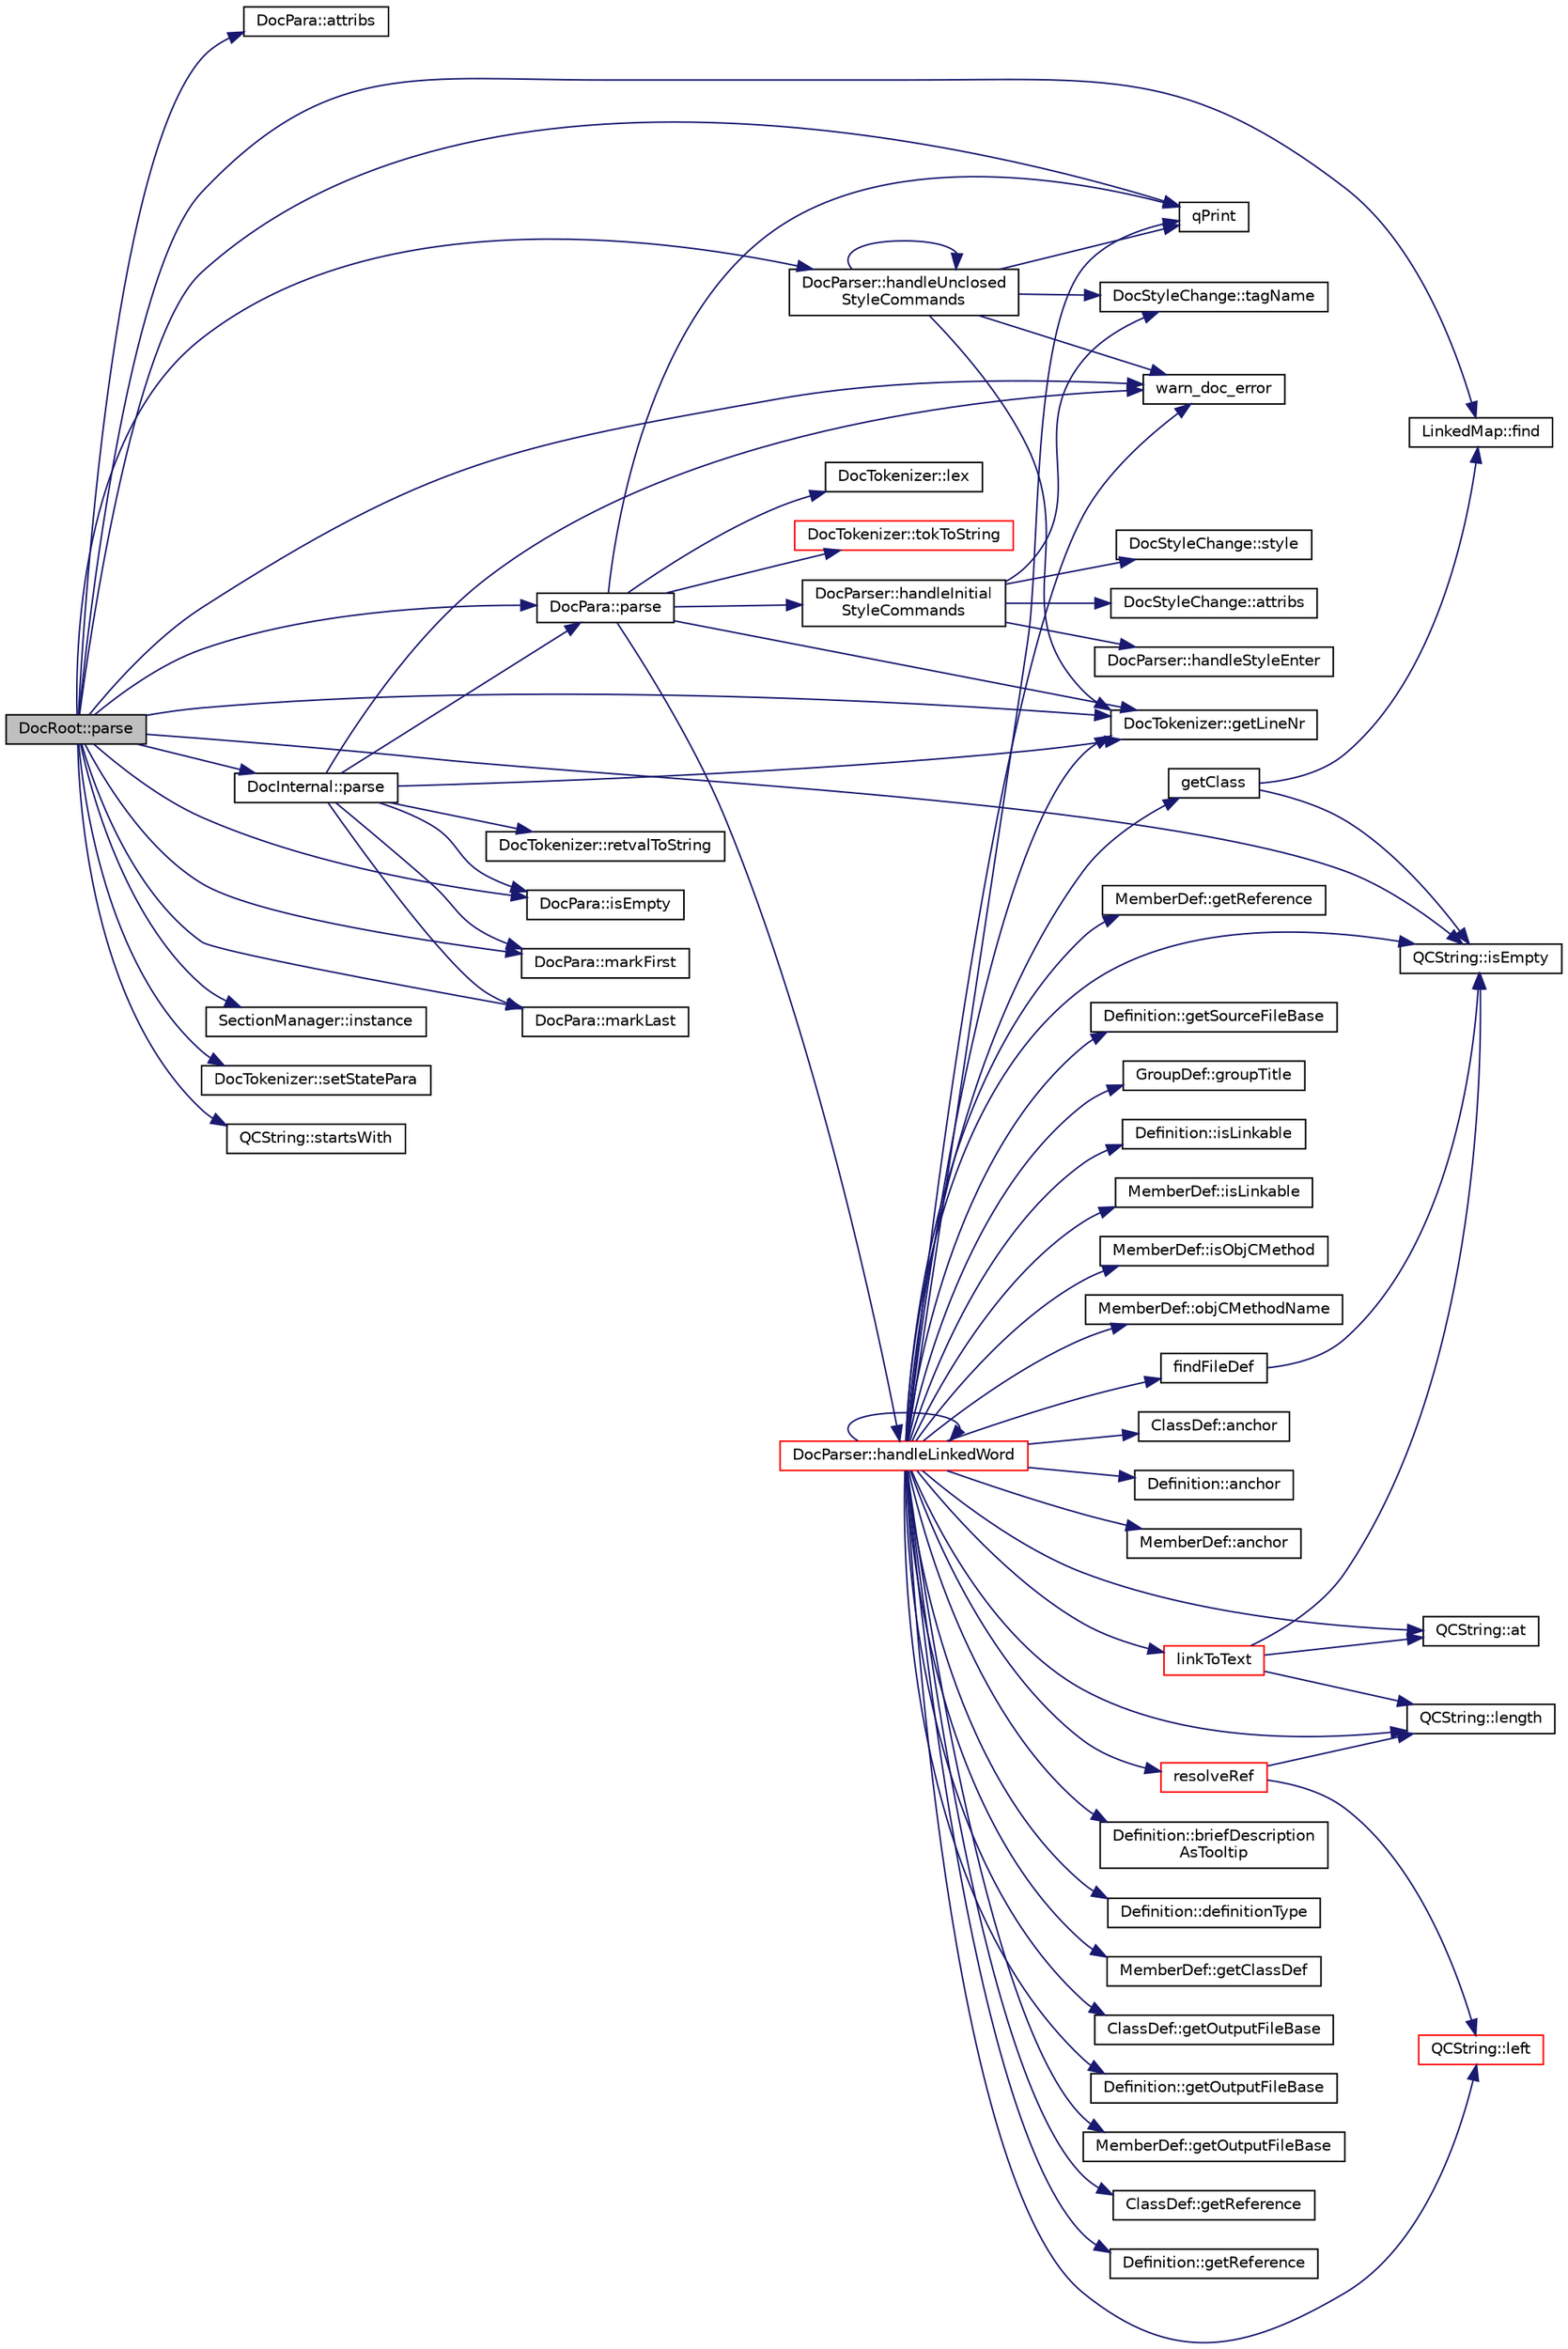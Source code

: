 digraph "DocRoot::parse"
{
 // LATEX_PDF_SIZE
  edge [fontname="Helvetica",fontsize="10",labelfontname="Helvetica",labelfontsize="10"];
  node [fontname="Helvetica",fontsize="10",shape=record];
  rankdir="LR";
  Node1 [label="DocRoot::parse",height=0.2,width=0.4,color="black", fillcolor="grey75", style="filled", fontcolor="black",tooltip=" "];
  Node1 -> Node2 [color="midnightblue",fontsize="10",style="solid",fontname="Helvetica"];
  Node2 [label="DocPara::attribs",height=0.2,width=0.4,color="black", fillcolor="white", style="filled",URL="$classDocPara.html#a5082d8f47c5598a29ed0298e733f489f",tooltip=" "];
  Node1 -> Node3 [color="midnightblue",fontsize="10",style="solid",fontname="Helvetica"];
  Node3 [label="LinkedMap::find",height=0.2,width=0.4,color="black", fillcolor="white", style="filled",URL="$classLinkedMap.html#ad7659775b7de962b4fe0921456baf4f4",tooltip=" "];
  Node1 -> Node4 [color="midnightblue",fontsize="10",style="solid",fontname="Helvetica"];
  Node4 [label="DocTokenizer::getLineNr",height=0.2,width=0.4,color="black", fillcolor="white", style="filled",URL="$classDocTokenizer.html#ae5366d3fa4095f81903bcc38ca7c88c7",tooltip=" "];
  Node1 -> Node5 [color="midnightblue",fontsize="10",style="solid",fontname="Helvetica"];
  Node5 [label="DocParser::handleUnclosed\lStyleCommands",height=0.2,width=0.4,color="black", fillcolor="white", style="filled",URL="$classDocParser.html#af097a0f67abbe29e09a9956e88eb7642",tooltip=" "];
  Node5 -> Node4 [color="midnightblue",fontsize="10",style="solid",fontname="Helvetica"];
  Node5 -> Node5 [color="midnightblue",fontsize="10",style="solid",fontname="Helvetica"];
  Node5 -> Node6 [color="midnightblue",fontsize="10",style="solid",fontname="Helvetica"];
  Node6 [label="qPrint",height=0.2,width=0.4,color="black", fillcolor="white", style="filled",URL="$qcstring_8h.html#a9851ebb5ae2f65b4d2b1d08421edbfd2",tooltip=" "];
  Node5 -> Node7 [color="midnightblue",fontsize="10",style="solid",fontname="Helvetica"];
  Node7 [label="DocStyleChange::tagName",height=0.2,width=0.4,color="black", fillcolor="white", style="filled",URL="$classDocStyleChange.html#a44ca0ca006829c1ca5d0fb87cb699a84",tooltip=" "];
  Node5 -> Node8 [color="midnightblue",fontsize="10",style="solid",fontname="Helvetica"];
  Node8 [label="warn_doc_error",height=0.2,width=0.4,color="black", fillcolor="white", style="filled",URL="$message_8cpp.html#a64240af0f75c8052d6bb3a4d1c684936",tooltip=" "];
  Node1 -> Node9 [color="midnightblue",fontsize="10",style="solid",fontname="Helvetica"];
  Node9 [label="SectionManager::instance",height=0.2,width=0.4,color="black", fillcolor="white", style="filled",URL="$classSectionManager.html#afcf31c2b2bad467541c924342b08773d",tooltip="returns a reference to the singleton"];
  Node1 -> Node10 [color="midnightblue",fontsize="10",style="solid",fontname="Helvetica"];
  Node10 [label="DocPara::isEmpty",height=0.2,width=0.4,color="black", fillcolor="white", style="filled",URL="$classDocPara.html#a004ec58b69c71d43ebf4424b04dc5779",tooltip=" "];
  Node1 -> Node11 [color="midnightblue",fontsize="10",style="solid",fontname="Helvetica"];
  Node11 [label="QCString::isEmpty",height=0.2,width=0.4,color="black", fillcolor="white", style="filled",URL="$classQCString.html#a621c4090d69ad7d05ef8e5234376c3d8",tooltip=" "];
  Node1 -> Node12 [color="midnightblue",fontsize="10",style="solid",fontname="Helvetica"];
  Node12 [label="DocPara::markFirst",height=0.2,width=0.4,color="black", fillcolor="white", style="filled",URL="$classDocPara.html#a849868e81af1e2ae0da511fa3e5a91b8",tooltip=" "];
  Node1 -> Node13 [color="midnightblue",fontsize="10",style="solid",fontname="Helvetica"];
  Node13 [label="DocPara::markLast",height=0.2,width=0.4,color="black", fillcolor="white", style="filled",URL="$classDocPara.html#a569bc5841973bac45491c977814f62e0",tooltip=" "];
  Node1 -> Node14 [color="midnightblue",fontsize="10",style="solid",fontname="Helvetica"];
  Node14 [label="DocPara::parse",height=0.2,width=0.4,color="black", fillcolor="white", style="filled",URL="$classDocPara.html#afbe48d84c35630599a17f907df4f9804",tooltip=" "];
  Node14 -> Node4 [color="midnightblue",fontsize="10",style="solid",fontname="Helvetica"];
  Node14 -> Node15 [color="midnightblue",fontsize="10",style="solid",fontname="Helvetica"];
  Node15 [label="DocParser::handleInitial\lStyleCommands",height=0.2,width=0.4,color="black", fillcolor="white", style="filled",URL="$classDocParser.html#a392a4d61cb24b52e2affe9926be81639",tooltip=" "];
  Node15 -> Node16 [color="midnightblue",fontsize="10",style="solid",fontname="Helvetica"];
  Node16 [label="DocStyleChange::attribs",height=0.2,width=0.4,color="black", fillcolor="white", style="filled",URL="$classDocStyleChange.html#a3c0ac63aee1132f4dbe442366444c99c",tooltip=" "];
  Node15 -> Node17 [color="midnightblue",fontsize="10",style="solid",fontname="Helvetica"];
  Node17 [label="DocParser::handleStyleEnter",height=0.2,width=0.4,color="black", fillcolor="white", style="filled",URL="$classDocParser.html#a7b663393eae9130007dfab3a61502549",tooltip=" "];
  Node15 -> Node18 [color="midnightblue",fontsize="10",style="solid",fontname="Helvetica"];
  Node18 [label="DocStyleChange::style",height=0.2,width=0.4,color="black", fillcolor="white", style="filled",URL="$classDocStyleChange.html#a56d079390f264e34af453a015bd2e2c9",tooltip=" "];
  Node15 -> Node7 [color="midnightblue",fontsize="10",style="solid",fontname="Helvetica"];
  Node14 -> Node19 [color="midnightblue",fontsize="10",style="solid",fontname="Helvetica"];
  Node19 [label="DocParser::handleLinkedWord",height=0.2,width=0.4,color="red", fillcolor="white", style="filled",URL="$classDocParser.html#a60b3baefbabda53a90974008bd7cfab9",tooltip=" "];
  Node19 -> Node20 [color="midnightblue",fontsize="10",style="solid",fontname="Helvetica"];
  Node20 [label="ClassDef::anchor",height=0.2,width=0.4,color="black", fillcolor="white", style="filled",URL="$classClassDef.html#a7016b59e40eefbd4e9a1cc6fa43e0bff",tooltip=" "];
  Node19 -> Node21 [color="midnightblue",fontsize="10",style="solid",fontname="Helvetica"];
  Node21 [label="Definition::anchor",height=0.2,width=0.4,color="black", fillcolor="white", style="filled",URL="$classDefinition.html#a56e91f9b76f41208a22cfb2336871604",tooltip=" "];
  Node19 -> Node22 [color="midnightblue",fontsize="10",style="solid",fontname="Helvetica"];
  Node22 [label="MemberDef::anchor",height=0.2,width=0.4,color="black", fillcolor="white", style="filled",URL="$classMemberDef.html#a170c6221384447f7e2e9f5a529efef40",tooltip=" "];
  Node19 -> Node23 [color="midnightblue",fontsize="10",style="solid",fontname="Helvetica"];
  Node23 [label="QCString::at",height=0.2,width=0.4,color="black", fillcolor="white", style="filled",URL="$classQCString.html#a4c8be5d062cc14919b53ff0a3c8f9a4f",tooltip=" "];
  Node19 -> Node24 [color="midnightblue",fontsize="10",style="solid",fontname="Helvetica"];
  Node24 [label="Definition::briefDescription\lAsTooltip",height=0.2,width=0.4,color="black", fillcolor="white", style="filled",URL="$classDefinition.html#a5915353219702c6ea73cc1476bda793a",tooltip=" "];
  Node19 -> Node25 [color="midnightblue",fontsize="10",style="solid",fontname="Helvetica"];
  Node25 [label="Definition::definitionType",height=0.2,width=0.4,color="black", fillcolor="white", style="filled",URL="$classDefinition.html#a526c39074637d4b17a3f67df56d961ff",tooltip=" "];
  Node19 -> Node26 [color="midnightblue",fontsize="10",style="solid",fontname="Helvetica"];
  Node26 [label="findFileDef",height=0.2,width=0.4,color="black", fillcolor="white", style="filled",URL="$util_8cpp.html#af891990268daeb8713d18d154b84ffdb",tooltip=" "];
  Node26 -> Node11 [color="midnightblue",fontsize="10",style="solid",fontname="Helvetica"];
  Node19 -> Node27 [color="midnightblue",fontsize="10",style="solid",fontname="Helvetica"];
  Node27 [label="getClass",height=0.2,width=0.4,color="black", fillcolor="white", style="filled",URL="$classdef_8cpp.html#a9682735bd2cf0656eaa944f8b3e364a2",tooltip=" "];
  Node27 -> Node3 [color="midnightblue",fontsize="10",style="solid",fontname="Helvetica"];
  Node27 -> Node11 [color="midnightblue",fontsize="10",style="solid",fontname="Helvetica"];
  Node19 -> Node28 [color="midnightblue",fontsize="10",style="solid",fontname="Helvetica"];
  Node28 [label="MemberDef::getClassDef",height=0.2,width=0.4,color="black", fillcolor="white", style="filled",URL="$classMemberDef.html#a33ff70edee6691aacaeecf40a1146995",tooltip=" "];
  Node19 -> Node4 [color="midnightblue",fontsize="10",style="solid",fontname="Helvetica"];
  Node19 -> Node29 [color="midnightblue",fontsize="10",style="solid",fontname="Helvetica"];
  Node29 [label="ClassDef::getOutputFileBase",height=0.2,width=0.4,color="black", fillcolor="white", style="filled",URL="$classClassDef.html#a12a8f241e90a0cb0bdf19c27bf2025b0",tooltip=" "];
  Node19 -> Node30 [color="midnightblue",fontsize="10",style="solid",fontname="Helvetica"];
  Node30 [label="Definition::getOutputFileBase",height=0.2,width=0.4,color="black", fillcolor="white", style="filled",URL="$classDefinition.html#acabecdc6bfda2015811eed5f3436322d",tooltip=" "];
  Node19 -> Node31 [color="midnightblue",fontsize="10",style="solid",fontname="Helvetica"];
  Node31 [label="MemberDef::getOutputFileBase",height=0.2,width=0.4,color="black", fillcolor="white", style="filled",URL="$classMemberDef.html#a1691f8cc2d90978d091a7d7aae11dd8d",tooltip=" "];
  Node19 -> Node32 [color="midnightblue",fontsize="10",style="solid",fontname="Helvetica"];
  Node32 [label="ClassDef::getReference",height=0.2,width=0.4,color="black", fillcolor="white", style="filled",URL="$classClassDef.html#a5ca8b91f73e7989abdceb8958dcb0b59",tooltip=" "];
  Node19 -> Node33 [color="midnightblue",fontsize="10",style="solid",fontname="Helvetica"];
  Node33 [label="Definition::getReference",height=0.2,width=0.4,color="black", fillcolor="white", style="filled",URL="$classDefinition.html#aab5f8631606d43a73f371833eb6425ee",tooltip=" "];
  Node19 -> Node34 [color="midnightblue",fontsize="10",style="solid",fontname="Helvetica"];
  Node34 [label="MemberDef::getReference",height=0.2,width=0.4,color="black", fillcolor="white", style="filled",URL="$classMemberDef.html#a1fa921f95581774af1de1a29fb24a0c8",tooltip=" "];
  Node19 -> Node35 [color="midnightblue",fontsize="10",style="solid",fontname="Helvetica"];
  Node35 [label="Definition::getSourceFileBase",height=0.2,width=0.4,color="black", fillcolor="white", style="filled",URL="$classDefinition.html#ab7ecf3e26ca026ed20af225f332e5fe7",tooltip=" "];
  Node19 -> Node36 [color="midnightblue",fontsize="10",style="solid",fontname="Helvetica"];
  Node36 [label="GroupDef::groupTitle",height=0.2,width=0.4,color="black", fillcolor="white", style="filled",URL="$classGroupDef.html#a2caedefd187d92eb8c4afe01d403456e",tooltip=" "];
  Node19 -> Node19 [color="midnightblue",fontsize="10",style="solid",fontname="Helvetica"];
  Node19 -> Node11 [color="midnightblue",fontsize="10",style="solid",fontname="Helvetica"];
  Node19 -> Node37 [color="midnightblue",fontsize="10",style="solid",fontname="Helvetica"];
  Node37 [label="Definition::isLinkable",height=0.2,width=0.4,color="black", fillcolor="white", style="filled",URL="$classDefinition.html#a4002fd79c2d4dcf667c37c83d4214deb",tooltip=" "];
  Node19 -> Node38 [color="midnightblue",fontsize="10",style="solid",fontname="Helvetica"];
  Node38 [label="MemberDef::isLinkable",height=0.2,width=0.4,color="black", fillcolor="white", style="filled",URL="$classMemberDef.html#aa0a9d4db2b1fbdd5c728f4b2e4c2694d",tooltip=" "];
  Node19 -> Node39 [color="midnightblue",fontsize="10",style="solid",fontname="Helvetica"];
  Node39 [label="MemberDef::isObjCMethod",height=0.2,width=0.4,color="black", fillcolor="white", style="filled",URL="$classMemberDef.html#a146e2a27f8eee953b076a03e42ecf2b4",tooltip=" "];
  Node19 -> Node40 [color="midnightblue",fontsize="10",style="solid",fontname="Helvetica"];
  Node40 [label="QCString::left",height=0.2,width=0.4,color="red", fillcolor="white", style="filled",URL="$classQCString.html#aecf8b66312c4e97333219cc344c11a4f",tooltip=" "];
  Node19 -> Node42 [color="midnightblue",fontsize="10",style="solid",fontname="Helvetica"];
  Node42 [label="QCString::length",height=0.2,width=0.4,color="black", fillcolor="white", style="filled",URL="$classQCString.html#ac52596733e9110b778019946d73fb268",tooltip=" "];
  Node19 -> Node43 [color="midnightblue",fontsize="10",style="solid",fontname="Helvetica"];
  Node43 [label="linkToText",height=0.2,width=0.4,color="red", fillcolor="white", style="filled",URL="$util_8cpp.html#a1193619fc22f8093dc4096b092165b96",tooltip=" "];
  Node43 -> Node23 [color="midnightblue",fontsize="10",style="solid",fontname="Helvetica"];
  Node43 -> Node11 [color="midnightblue",fontsize="10",style="solid",fontname="Helvetica"];
  Node43 -> Node42 [color="midnightblue",fontsize="10",style="solid",fontname="Helvetica"];
  Node19 -> Node52 [color="midnightblue",fontsize="10",style="solid",fontname="Helvetica"];
  Node52 [label="MemberDef::objCMethodName",height=0.2,width=0.4,color="black", fillcolor="white", style="filled",URL="$classMemberDef.html#aa7228a0cbd28108dfab580c17d3f2751",tooltip=" "];
  Node19 -> Node6 [color="midnightblue",fontsize="10",style="solid",fontname="Helvetica"];
  Node19 -> Node53 [color="midnightblue",fontsize="10",style="solid",fontname="Helvetica"];
  Node53 [label="resolveRef",height=0.2,width=0.4,color="red", fillcolor="white", style="filled",URL="$util_8cpp.html#a6aee1ec15ba34cf7ffde95867eaa59a3",tooltip=" "];
  Node53 -> Node40 [color="midnightblue",fontsize="10",style="solid",fontname="Helvetica"];
  Node53 -> Node42 [color="midnightblue",fontsize="10",style="solid",fontname="Helvetica"];
  Node19 -> Node8 [color="midnightblue",fontsize="10",style="solid",fontname="Helvetica"];
  Node14 -> Node60 [color="midnightblue",fontsize="10",style="solid",fontname="Helvetica"];
  Node60 [label="DocTokenizer::lex",height=0.2,width=0.4,color="black", fillcolor="white", style="filled",URL="$classDocTokenizer.html#a8986c06e98f6abf4c375fc8a3629a3b8",tooltip=" "];
  Node14 -> Node6 [color="midnightblue",fontsize="10",style="solid",fontname="Helvetica"];
  Node14 -> Node61 [color="midnightblue",fontsize="10",style="solid",fontname="Helvetica"];
  Node61 [label="DocTokenizer::tokToString",height=0.2,width=0.4,color="red", fillcolor="white", style="filled",URL="$classDocTokenizer.html#a37658bdc27c38125a5adc9e3278df7a4",tooltip=" "];
  Node1 -> Node63 [color="midnightblue",fontsize="10",style="solid",fontname="Helvetica"];
  Node63 [label="DocInternal::parse",height=0.2,width=0.4,color="black", fillcolor="white", style="filled",URL="$classDocInternal.html#ab88dfb2d7c445158de27b3738358a92d",tooltip=" "];
  Node63 -> Node4 [color="midnightblue",fontsize="10",style="solid",fontname="Helvetica"];
  Node63 -> Node10 [color="midnightblue",fontsize="10",style="solid",fontname="Helvetica"];
  Node63 -> Node12 [color="midnightblue",fontsize="10",style="solid",fontname="Helvetica"];
  Node63 -> Node13 [color="midnightblue",fontsize="10",style="solid",fontname="Helvetica"];
  Node63 -> Node14 [color="midnightblue",fontsize="10",style="solid",fontname="Helvetica"];
  Node63 -> Node64 [color="midnightblue",fontsize="10",style="solid",fontname="Helvetica"];
  Node64 [label="DocTokenizer::retvalToString",height=0.2,width=0.4,color="black", fillcolor="white", style="filled",URL="$classDocTokenizer.html#a264fa424c61944efa57ced42e0228e6e",tooltip=" "];
  Node63 -> Node8 [color="midnightblue",fontsize="10",style="solid",fontname="Helvetica"];
  Node1 -> Node6 [color="midnightblue",fontsize="10",style="solid",fontname="Helvetica"];
  Node1 -> Node65 [color="midnightblue",fontsize="10",style="solid",fontname="Helvetica"];
  Node65 [label="DocTokenizer::setStatePara",height=0.2,width=0.4,color="black", fillcolor="white", style="filled",URL="$classDocTokenizer.html#ae3c97a1c50f2345ed8a821b064752e4c",tooltip=" "];
  Node1 -> Node66 [color="midnightblue",fontsize="10",style="solid",fontname="Helvetica"];
  Node66 [label="QCString::startsWith",height=0.2,width=0.4,color="black", fillcolor="white", style="filled",URL="$classQCString.html#a1f43c0a4958cf17f086dc0e3a4b13a68",tooltip=" "];
  Node1 -> Node8 [color="midnightblue",fontsize="10",style="solid",fontname="Helvetica"];
}

